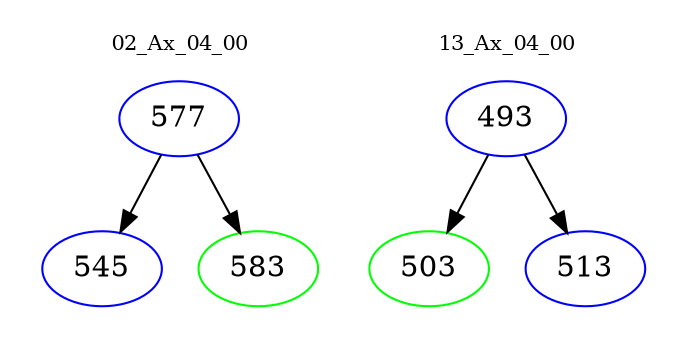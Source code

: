 digraph{
subgraph cluster_0 {
color = white
label = "02_Ax_04_00";
fontsize=10;
T0_577 [label="577", color="blue"]
T0_577 -> T0_545 [color="black"]
T0_545 [label="545", color="blue"]
T0_577 -> T0_583 [color="black"]
T0_583 [label="583", color="green"]
}
subgraph cluster_1 {
color = white
label = "13_Ax_04_00";
fontsize=10;
T1_493 [label="493", color="blue"]
T1_493 -> T1_503 [color="black"]
T1_503 [label="503", color="green"]
T1_493 -> T1_513 [color="black"]
T1_513 [label="513", color="blue"]
}
}
